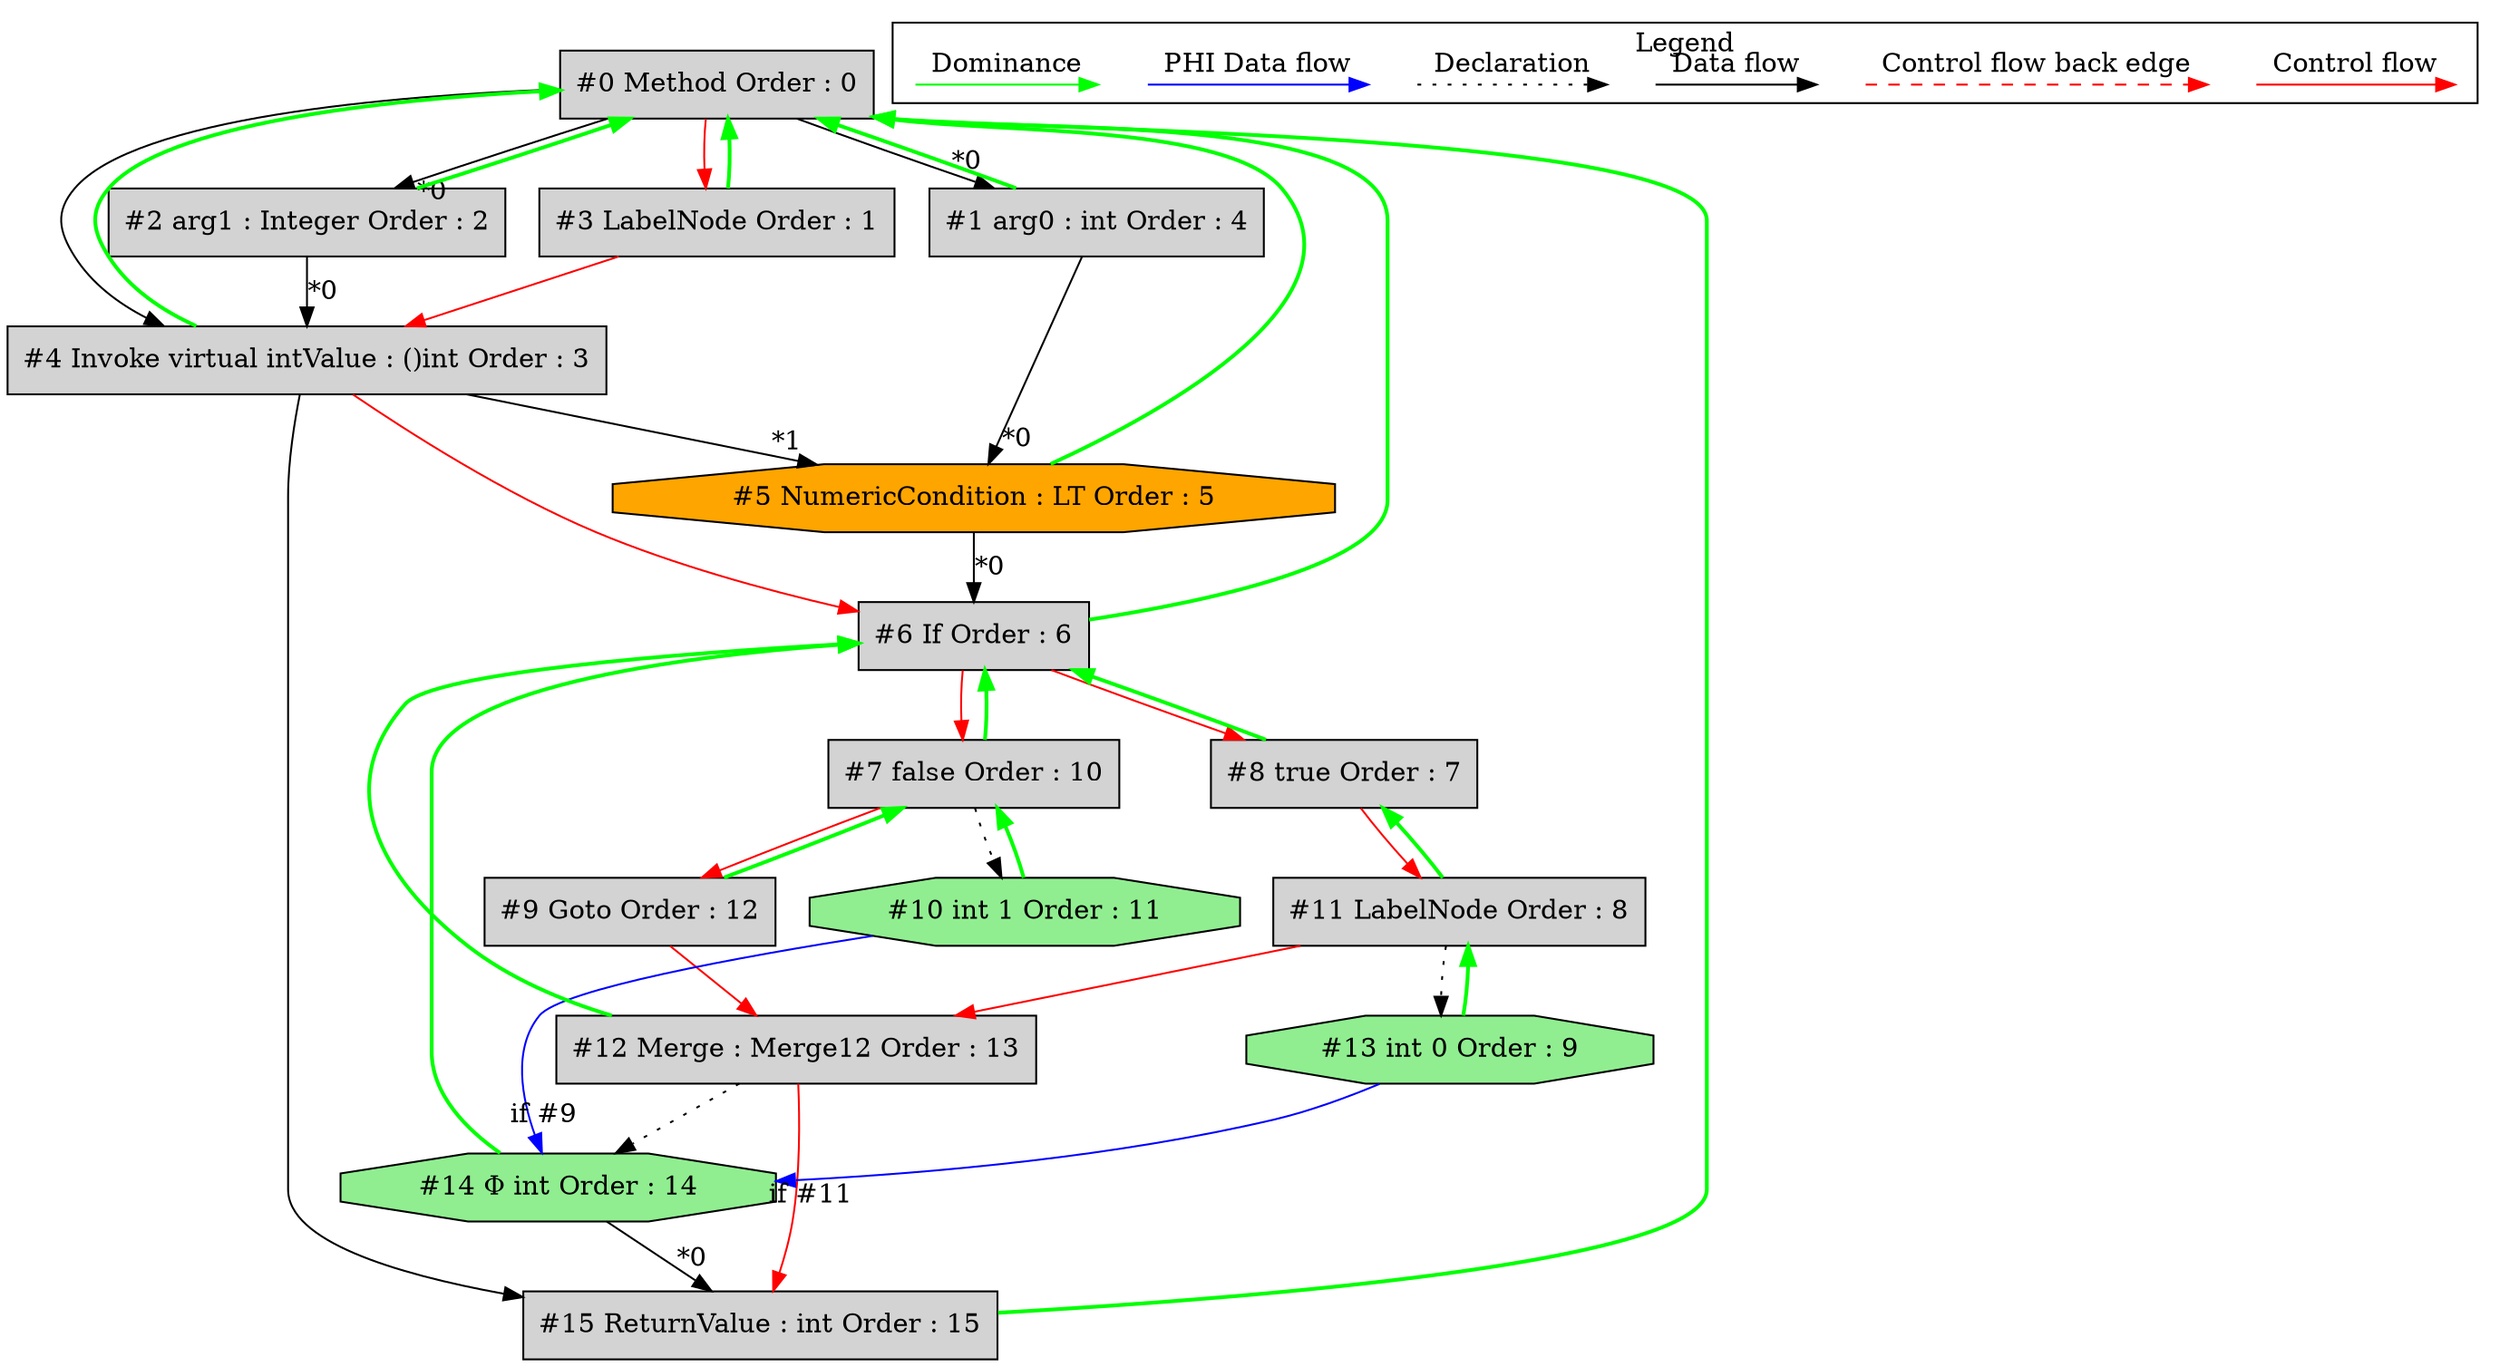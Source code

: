 digraph debugoutput {
 ordering="in";
 node0[label="#0 Method Order : 0",shape=box, fillcolor=lightgrey, style=filled];
 node1[label="#1 arg0 : int Order : 4",shape=box, fillcolor=lightgrey, style=filled];
 node1 -> node0[dir="forward" color="green" penwidth="2"];
 node0 -> node1[headlabel="*0", labeldistance=2];
 node2[label="#2 arg1 : Integer Order : 2",shape=box, fillcolor=lightgrey, style=filled];
 node2 -> node0[dir="forward" color="green" penwidth="2"];
 node0 -> node2[headlabel="*0", labeldistance=2];
 node3[label="#3 LabelNode Order : 1",shape=box, fillcolor=lightgrey, style=filled];
 node3 -> node0[dir="forward" color="green" penwidth="2"];
 node0 -> node3[labeldistance=2, color=red, fontcolor=red];
 node4[label="#4 Invoke virtual intValue : ()int Order : 3",shape=box, fillcolor=lightgrey, style=filled];
 node4 -> node0[dir="forward" color="green" penwidth="2"];
 node2 -> node4[headlabel="*0", labeldistance=2];
 node3 -> node4[labeldistance=2, color=red, fontcolor=red];
 node0 -> node4;
 node5[label="#5 NumericCondition : LT Order : 5",shape=octagon, fillcolor=orange, style=filled];
 node5 -> node0[dir="forward" color="green" penwidth="2"];
 node1 -> node5[headlabel="*0", labeldistance=2];
 node4 -> node5[headlabel="*1", labeldistance=2];
 node6[label="#6 If Order : 6",shape=box, fillcolor=lightgrey, style=filled];
 node6 -> node0[dir="forward" color="green" penwidth="2"];
 node5 -> node6[headlabel="*0", labeldistance=2];
 node4 -> node6[labeldistance=2, color=red, fontcolor=red];
 node7[label="#7 false Order : 10",shape=box, fillcolor=lightgrey, style=filled];
 node7 -> node6[dir="forward" color="green" penwidth="2"];
 node6 -> node7[labeldistance=2, color=red, fontcolor=red];
 node8[label="#8 true Order : 7",shape=box, fillcolor=lightgrey, style=filled];
 node8 -> node6[dir="forward" color="green" penwidth="2"];
 node6 -> node8[labeldistance=2, color=red, fontcolor=red];
 node9[label="#9 Goto Order : 12",shape=box, fillcolor=lightgrey, style=filled];
 node9 -> node7[dir="forward" color="green" penwidth="2"];
 node7 -> node9[labeldistance=2, color=red, fontcolor=red];
 node10[label="#10 int 1 Order : 11",shape=octagon, fillcolor=lightgreen, style=filled];
 node10 -> node7[dir="forward" color="green" penwidth="2"];
 node7 -> node10[style=dotted];
 node11[label="#11 LabelNode Order : 8",shape=box, fillcolor=lightgrey, style=filled];
 node11 -> node8[dir="forward" color="green" penwidth="2"];
 node8 -> node11[labeldistance=2, color=red, fontcolor=red];
 node12[label="#12 Merge : Merge12 Order : 13",shape=box, fillcolor=lightgrey, style=filled];
 node12 -> node6[dir="forward" color="green" penwidth="2"];
 node9 -> node12[labeldistance=2, color=red, fontcolor=red];
 node11 -> node12[labeldistance=2, color=red, fontcolor=red];
 node13[label="#13 int 0 Order : 9",shape=octagon, fillcolor=lightgreen, style=filled];
 node13 -> node11[dir="forward" color="green" penwidth="2"];
 node11 -> node13[style=dotted];
 node14[label="#14 Φ int Order : 14",shape=octagon, fillcolor=lightgreen, style=filled];
 node14 -> node6[dir="forward" color="green" penwidth="2"];
 node12 -> node14[style=dotted];
 node10 -> node14[headlabel="if #9", labeldistance=2, color=blue, constraint=false];
 node13 -> node14[headlabel="if #11", labeldistance=2, color=blue, constraint=false];
 node15[label="#15 ReturnValue : int Order : 15",shape=box, fillcolor=lightgrey, style=filled];
 node15 -> node0[dir="forward" color="green" penwidth="2"];
 node14 -> node15[headlabel="*0", labeldistance=2];
 node12 -> node15[labeldistance=2, color=red, fontcolor=red];
 node4 -> node15;
 subgraph cluster_000 {
  label = "Legend";
  node [shape=point]
  {
   rank=same;
   c0 [style = invis];
   c1 [style = invis];
   c2 [style = invis];
   c3 [style = invis];
   d0 [style = invis];
   d1 [style = invis];
   d2 [style = invis];
   d3 [style = invis];
   d4 [style = invis];
   d5 [style = invis];
   d6 [style = invis];
   d7 [style = invis];
  }
  c0 -> c1 [label="Control flow", style=solid, color=red]
  c2 -> c3 [label="Control flow back edge", style=dashed, color=red]
  d0 -> d1 [label="Data flow"]
  d2 -> d3 [label="Declaration", style=dotted]
  d4 -> d5 [label="PHI Data flow", color=blue]
  d6 -> d7 [label="Dominance", color=green]
 }

}
